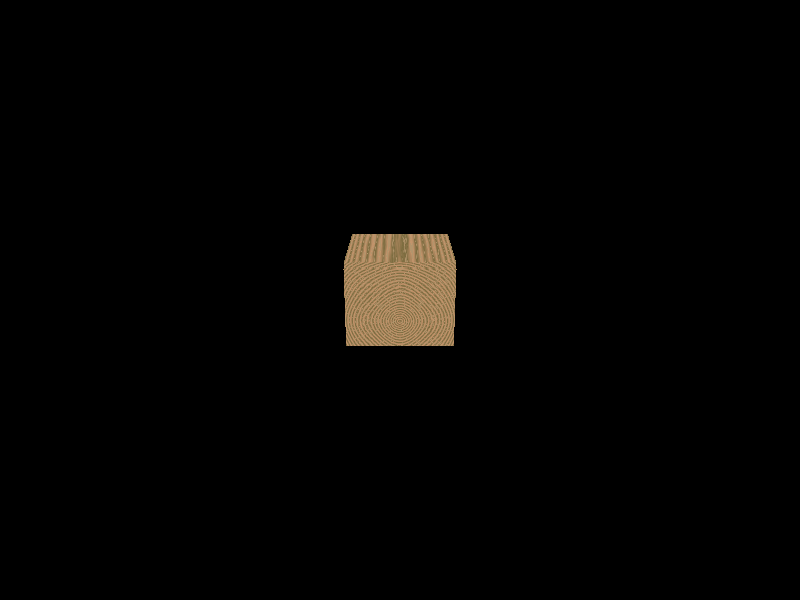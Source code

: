 //Ronin periard
//CSC 515 final project 

#include "colors.inc" 
#include "textures.inc"
#include "woods.inc"

camera{
    location <0,85,225>
    look_at <0,0,0> 
    rotate <0,clock*360,0>
}                  

light_source{<100,100,-200> color White}

background {color rgb 0}

//Box
box{
    <-20,-10,-20><20,-8,20>
    texture{T_Wood8
    scale 20}
    translate<0,-60*clock,0>
}
box{
    <-20,20,-20><20,22,20>
    texture{T_Wood8
    scale 20}
    translate<0,60*clock,0>
}
box{
    <-18,-10,-20><-20,22,20>
    texture{T_Wood8
    scale 20}
    translate<-60*clock,0,0>
} 
box{
    <18,-10,-20><20,22,20>
    texture{T_Wood8
    scale 20}
    translate<60*clock,0,0>
}
box{
    <-20,-10,20><20,20,22>
    texture{T_Wood8
    scale 20}
    translate<0,0,60*clock>
}
box{
    <-20,-10,-20><20,20,-22>
    texture{T_Wood8 
    scale 20}
    translate<0,0,-60*clock>
}

//20 spheres
sphere{
    <0,0,0>,3
    pigment{Blue}
    translate<-26*clock,25*clock,7*clock>
}
sphere{
    <0,0,0>,3
    pigment{Blue}
    translate<28*clock,20*clock,-16*clock>
}
sphere{
    <0,0,0>,3
    pigment{Blue}
    translate<22*clock,-4*clock,32*clock>
}
sphere{
    <0,0,0>,3
    pigment{Blue}
    translate<37*clock,-16*clock,-46*clock>
}
sphere{
    <0,0,0>,3
    pigment{Blue}
    translate<32*clock,25*clock,13*clock>
}
sphere{
    <0,0,0>,3
    pigment{Blue}
    translate<-44*clock,-36*clock,-23*clock>
}
sphere{
    <0,0,0>,3
    pigment{Blue}
    translate<-27*clock,7*clock,41*clock>
}
sphere{
    <0,0,0>,3
    pigment{Blue}
    translate<26*clock,3*clock,-19*clock>
}
sphere{
    <0,0,0>,3
    pigment{Blue}
    translate<-10*clock,26*clock,25*clock>
}
sphere{
    <0,0,0>,3
    pigment{Blue}
    translate<23*clock,0*clock,31*clock>
}
sphere{
    <0,0,0>,3
    pigment{Blue}
    translate<-39*clock,-45*clock,-25*clock>
}
sphere{
    <0,0,0>,3
    pigment{Blue}
    translate<0*clock,13*clock,33*clock>
}
sphere{
    <0,0,0>,3
    pigment{Blue}
    translate<7*clock,17*clock,-45*clock>
}
sphere{
    <0,0,0>,3
    pigment{Blue}
    translate<-44*clock,25*clock,47*clock>
}
sphere{
    <0,0,0>,3
    pigment{Blue}
    translate<19*clock,17*clock,-40*clock>
}
sphere{
    <0,0,0>,3
    pigment{Blue}
    translate<-20*clock,12*clock,38*clock>
}
sphere{
    <0,0,0>,3
    pigment{Blue}
    translate<11*clock,44*clock,16*clock>
}
sphere{
    <0,0,0>,3
    pigment{Blue}
    translate<-10*clock,-8*clock,31*clock>
}
sphere{
    <0,0,0>,3
    pigment{Blue}
    translate<44*clock,-38*clock,41*clock>
}
sphere{
    <0,0,0>,3
    pigment{Blue}
    translate<43*clock,-23*clock,5*clock>
} 


//explosion
//Credit-https://ghoulsblade.schattenkind.net/files/pov/explosion01.pov

sphere { < 0, 0, 0>, 3
	pigment { rgbt 1 } // surface of sphere is transparent
	interior {
		media {
			emission 0.02
			intervals 1
			samples 45
			method 3
			density {
				spherical
				ramp_wave
        translate clock*y*10  // replace 1.0 = t   by time for animation
        warp { turbulence 1.25 }
        translate -clock*y*10 // replace -1.0 = -t  by time for animation
				color_map {
					[0.0 color rgb <0, 0, 0>]
					[0.1 color rgb <0, 0, 1>]
					[0.5 color rgb <0, 1, 1>]
					[1.0 color rgb <1, 1, 1>]
				}
			}
		}
	}
	scale 40*clock
	translate 10*y
	hollow
}







